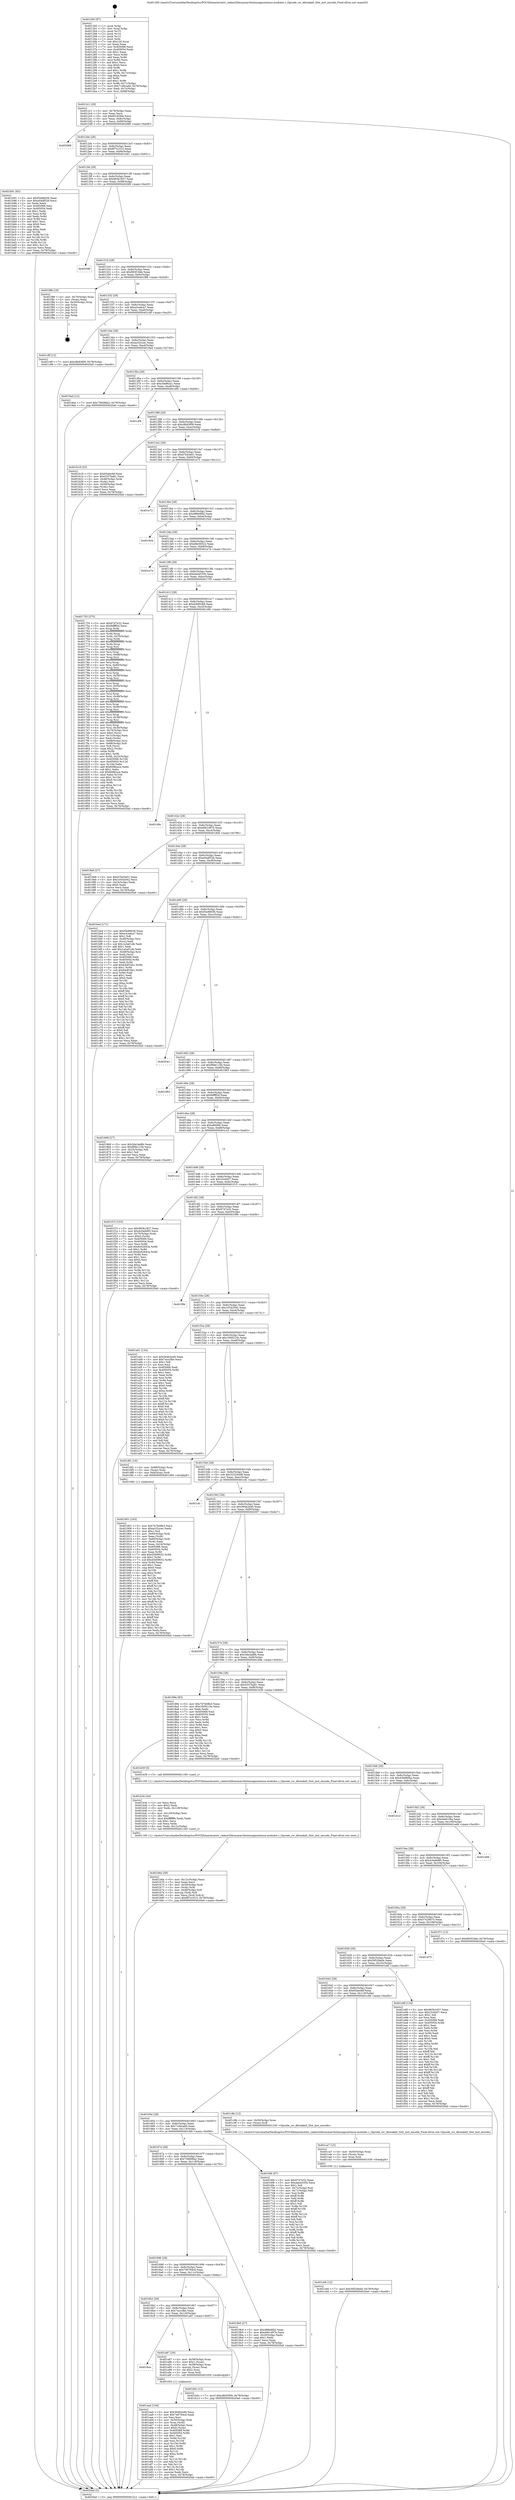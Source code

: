 digraph "0x401260" {
  label = "0x401260 (/mnt/c/Users/mathe/Desktop/tcc/POCII/binaries/extr_radare2librasmarchxtensagnuxtensa-modules.c_Opcode_rsr_dbreaka0_Slot_inst_encode_Final-ollvm.out::main(0))"
  labelloc = "t"
  node[shape=record]

  Entry [label="",width=0.3,height=0.3,shape=circle,fillcolor=black,style=filled]
  "0x4012c1" [label="{
     0x4012c1 [29]\l
     | [instrs]\l
     &nbsp;&nbsp;0x4012c1 \<+3\>: mov -0x78(%rbp),%eax\l
     &nbsp;&nbsp;0x4012c4 \<+2\>: mov %eax,%ecx\l
     &nbsp;&nbsp;0x4012c6 \<+6\>: sub $0x85c92bfe,%ecx\l
     &nbsp;&nbsp;0x4012cc \<+6\>: mov %eax,-0x8c(%rbp)\l
     &nbsp;&nbsp;0x4012d2 \<+6\>: mov %ecx,-0x90(%rbp)\l
     &nbsp;&nbsp;0x4012d8 \<+6\>: je 0000000000402068 \<main+0xe08\>\l
  }"]
  "0x402068" [label="{
     0x402068\l
  }", style=dashed]
  "0x4012de" [label="{
     0x4012de [28]\l
     | [instrs]\l
     &nbsp;&nbsp;0x4012de \<+5\>: jmp 00000000004012e3 \<main+0x83\>\l
     &nbsp;&nbsp;0x4012e3 \<+6\>: mov -0x8c(%rbp),%eax\l
     &nbsp;&nbsp;0x4012e9 \<+5\>: sub $0x8f7e1015,%eax\l
     &nbsp;&nbsp;0x4012ee \<+6\>: mov %eax,-0x94(%rbp)\l
     &nbsp;&nbsp;0x4012f4 \<+6\>: je 0000000000401b91 \<main+0x931\>\l
  }"]
  Exit [label="",width=0.3,height=0.3,shape=circle,fillcolor=black,style=filled,peripheries=2]
  "0x401b91" [label="{
     0x401b91 [83]\l
     | [instrs]\l
     &nbsp;&nbsp;0x401b91 \<+5\>: mov $0xf3e86636,%eax\l
     &nbsp;&nbsp;0x401b96 \<+5\>: mov $0xe04df526,%ecx\l
     &nbsp;&nbsp;0x401b9b \<+2\>: xor %edx,%edx\l
     &nbsp;&nbsp;0x401b9d \<+7\>: mov 0x405068,%esi\l
     &nbsp;&nbsp;0x401ba4 \<+7\>: mov 0x405054,%edi\l
     &nbsp;&nbsp;0x401bab \<+3\>: sub $0x1,%edx\l
     &nbsp;&nbsp;0x401bae \<+3\>: mov %esi,%r8d\l
     &nbsp;&nbsp;0x401bb1 \<+3\>: add %edx,%r8d\l
     &nbsp;&nbsp;0x401bb4 \<+4\>: imul %r8d,%esi\l
     &nbsp;&nbsp;0x401bb8 \<+3\>: and $0x1,%esi\l
     &nbsp;&nbsp;0x401bbb \<+3\>: cmp $0x0,%esi\l
     &nbsp;&nbsp;0x401bbe \<+4\>: sete %r9b\l
     &nbsp;&nbsp;0x401bc2 \<+3\>: cmp $0xa,%edi\l
     &nbsp;&nbsp;0x401bc5 \<+4\>: setl %r10b\l
     &nbsp;&nbsp;0x401bc9 \<+3\>: mov %r9b,%r11b\l
     &nbsp;&nbsp;0x401bcc \<+3\>: and %r10b,%r11b\l
     &nbsp;&nbsp;0x401bcf \<+3\>: xor %r10b,%r9b\l
     &nbsp;&nbsp;0x401bd2 \<+3\>: or %r9b,%r11b\l
     &nbsp;&nbsp;0x401bd5 \<+4\>: test $0x1,%r11b\l
     &nbsp;&nbsp;0x401bd9 \<+3\>: cmovne %ecx,%eax\l
     &nbsp;&nbsp;0x401bdc \<+3\>: mov %eax,-0x78(%rbp)\l
     &nbsp;&nbsp;0x401bdf \<+5\>: jmp 00000000004020a0 \<main+0xe40\>\l
  }"]
  "0x4012fa" [label="{
     0x4012fa [28]\l
     | [instrs]\l
     &nbsp;&nbsp;0x4012fa \<+5\>: jmp 00000000004012ff \<main+0x9f\>\l
     &nbsp;&nbsp;0x4012ff \<+6\>: mov -0x8c(%rbp),%eax\l
     &nbsp;&nbsp;0x401305 \<+5\>: sub $0x983b1837,%eax\l
     &nbsp;&nbsp;0x40130a \<+6\>: mov %eax,-0x98(%rbp)\l
     &nbsp;&nbsp;0x401310 \<+6\>: je 000000000040208f \<main+0xe2f\>\l
  }"]
  "0x401cb6" [label="{
     0x401cb6 [12]\l
     | [instrs]\l
     &nbsp;&nbsp;0x401cb6 \<+7\>: movl $0x59529ed4,-0x78(%rbp)\l
     &nbsp;&nbsp;0x401cbd \<+5\>: jmp 00000000004020a0 \<main+0xe40\>\l
  }"]
  "0x40208f" [label="{
     0x40208f\l
  }", style=dashed]
  "0x401316" [label="{
     0x401316 [28]\l
     | [instrs]\l
     &nbsp;&nbsp;0x401316 \<+5\>: jmp 000000000040131b \<main+0xbb\>\l
     &nbsp;&nbsp;0x40131b \<+6\>: mov -0x8c(%rbp),%eax\l
     &nbsp;&nbsp;0x401321 \<+5\>: sub $0x993f10eb,%eax\l
     &nbsp;&nbsp;0x401326 \<+6\>: mov %eax,-0x9c(%rbp)\l
     &nbsp;&nbsp;0x40132c \<+6\>: je 0000000000401f88 \<main+0xd28\>\l
  }"]
  "0x401ca7" [label="{
     0x401ca7 [15]\l
     | [instrs]\l
     &nbsp;&nbsp;0x401ca7 \<+4\>: mov -0x50(%rbp),%rax\l
     &nbsp;&nbsp;0x401cab \<+3\>: mov (%rax),%rax\l
     &nbsp;&nbsp;0x401cae \<+3\>: mov %rax,%rdi\l
     &nbsp;&nbsp;0x401cb1 \<+5\>: call 0000000000401030 \<free@plt\>\l
     | [calls]\l
     &nbsp;&nbsp;0x401030 \{1\} (unknown)\l
  }"]
  "0x401f88" [label="{
     0x401f88 [19]\l
     | [instrs]\l
     &nbsp;&nbsp;0x401f88 \<+4\>: mov -0x70(%rbp),%rax\l
     &nbsp;&nbsp;0x401f8c \<+2\>: mov (%rax),%eax\l
     &nbsp;&nbsp;0x401f8e \<+4\>: lea -0x20(%rbp),%rsp\l
     &nbsp;&nbsp;0x401f92 \<+1\>: pop %rbx\l
     &nbsp;&nbsp;0x401f93 \<+2\>: pop %r12\l
     &nbsp;&nbsp;0x401f95 \<+2\>: pop %r14\l
     &nbsp;&nbsp;0x401f97 \<+2\>: pop %r15\l
     &nbsp;&nbsp;0x401f99 \<+1\>: pop %rbp\l
     &nbsp;&nbsp;0x401f9a \<+1\>: ret\l
  }"]
  "0x401332" [label="{
     0x401332 [28]\l
     | [instrs]\l
     &nbsp;&nbsp;0x401332 \<+5\>: jmp 0000000000401337 \<main+0xd7\>\l
     &nbsp;&nbsp;0x401337 \<+6\>: mov -0x8c(%rbp),%eax\l
     &nbsp;&nbsp;0x40133d \<+5\>: sub $0xa3cedca7,%eax\l
     &nbsp;&nbsp;0x401342 \<+6\>: mov %eax,-0xa0(%rbp)\l
     &nbsp;&nbsp;0x401348 \<+6\>: je 0000000000401c8f \<main+0xa2f\>\l
  }"]
  "0x401b6a" [label="{
     0x401b6a [39]\l
     | [instrs]\l
     &nbsp;&nbsp;0x401b6a \<+6\>: mov -0x12c(%rbp),%ecx\l
     &nbsp;&nbsp;0x401b70 \<+3\>: imul %eax,%ecx\l
     &nbsp;&nbsp;0x401b73 \<+4\>: mov -0x50(%rbp),%rdi\l
     &nbsp;&nbsp;0x401b77 \<+3\>: mov (%rdi),%rdi\l
     &nbsp;&nbsp;0x401b7a \<+4\>: mov -0x48(%rbp),%r8\l
     &nbsp;&nbsp;0x401b7e \<+3\>: movslq (%r8),%r8\l
     &nbsp;&nbsp;0x401b81 \<+4\>: mov %ecx,(%rdi,%r8,4)\l
     &nbsp;&nbsp;0x401b85 \<+7\>: movl $0x8f7e1015,-0x78(%rbp)\l
     &nbsp;&nbsp;0x401b8c \<+5\>: jmp 00000000004020a0 \<main+0xe40\>\l
  }"]
  "0x401c8f" [label="{
     0x401c8f [12]\l
     | [instrs]\l
     &nbsp;&nbsp;0x401c8f \<+7\>: movl $0xc8b93f09,-0x78(%rbp)\l
     &nbsp;&nbsp;0x401c96 \<+5\>: jmp 00000000004020a0 \<main+0xe40\>\l
  }"]
  "0x40134e" [label="{
     0x40134e [28]\l
     | [instrs]\l
     &nbsp;&nbsp;0x40134e \<+5\>: jmp 0000000000401353 \<main+0xf3\>\l
     &nbsp;&nbsp;0x401353 \<+6\>: mov -0x8c(%rbp),%eax\l
     &nbsp;&nbsp;0x401359 \<+5\>: sub $0xac52ccec,%eax\l
     &nbsp;&nbsp;0x40135e \<+6\>: mov %eax,-0xa4(%rbp)\l
     &nbsp;&nbsp;0x401364 \<+6\>: je 00000000004019a4 \<main+0x744\>\l
  }"]
  "0x401b3e" [label="{
     0x401b3e [44]\l
     | [instrs]\l
     &nbsp;&nbsp;0x401b3e \<+2\>: xor %ecx,%ecx\l
     &nbsp;&nbsp;0x401b40 \<+5\>: mov $0x2,%edx\l
     &nbsp;&nbsp;0x401b45 \<+6\>: mov %edx,-0x128(%rbp)\l
     &nbsp;&nbsp;0x401b4b \<+1\>: cltd\l
     &nbsp;&nbsp;0x401b4c \<+6\>: mov -0x128(%rbp),%esi\l
     &nbsp;&nbsp;0x401b52 \<+2\>: idiv %esi\l
     &nbsp;&nbsp;0x401b54 \<+6\>: imul $0xfffffffe,%edx,%edx\l
     &nbsp;&nbsp;0x401b5a \<+3\>: sub $0x1,%ecx\l
     &nbsp;&nbsp;0x401b5d \<+2\>: sub %ecx,%edx\l
     &nbsp;&nbsp;0x401b5f \<+6\>: mov %edx,-0x12c(%rbp)\l
     &nbsp;&nbsp;0x401b65 \<+5\>: call 0000000000401160 \<next_i\>\l
     | [calls]\l
     &nbsp;&nbsp;0x401160 \{1\} (/mnt/c/Users/mathe/Desktop/tcc/POCII/binaries/extr_radare2librasmarchxtensagnuxtensa-modules.c_Opcode_rsr_dbreaka0_Slot_inst_encode_Final-ollvm.out::next_i)\l
  }"]
  "0x4019a4" [label="{
     0x4019a4 [12]\l
     | [instrs]\l
     &nbsp;&nbsp;0x4019a4 \<+7\>: movl $0x736698a2,-0x78(%rbp)\l
     &nbsp;&nbsp;0x4019ab \<+5\>: jmp 00000000004020a0 \<main+0xe40\>\l
  }"]
  "0x40136a" [label="{
     0x40136a [28]\l
     | [instrs]\l
     &nbsp;&nbsp;0x40136a \<+5\>: jmp 000000000040136f \<main+0x10f\>\l
     &nbsp;&nbsp;0x40136f \<+6\>: mov -0x8c(%rbp),%eax\l
     &nbsp;&nbsp;0x401375 \<+5\>: sub $0xc0a96ca1,%eax\l
     &nbsp;&nbsp;0x40137a \<+6\>: mov %eax,-0xa8(%rbp)\l
     &nbsp;&nbsp;0x401380 \<+6\>: je 0000000000401df4 \<main+0xb94\>\l
  }"]
  "0x401aa4" [label="{
     0x401aa4 [104]\l
     | [instrs]\l
     &nbsp;&nbsp;0x401aa4 \<+5\>: mov $0x364b2ed0,%ecx\l
     &nbsp;&nbsp;0x401aa9 \<+5\>: mov $0x746784cd,%edx\l
     &nbsp;&nbsp;0x401aae \<+2\>: xor %esi,%esi\l
     &nbsp;&nbsp;0x401ab0 \<+4\>: mov -0x50(%rbp),%rdi\l
     &nbsp;&nbsp;0x401ab4 \<+3\>: mov %rax,(%rdi)\l
     &nbsp;&nbsp;0x401ab7 \<+4\>: mov -0x48(%rbp),%rax\l
     &nbsp;&nbsp;0x401abb \<+6\>: movl $0x0,(%rax)\l
     &nbsp;&nbsp;0x401ac1 \<+8\>: mov 0x405068,%r8d\l
     &nbsp;&nbsp;0x401ac9 \<+8\>: mov 0x405054,%r9d\l
     &nbsp;&nbsp;0x401ad1 \<+3\>: sub $0x1,%esi\l
     &nbsp;&nbsp;0x401ad4 \<+3\>: mov %r8d,%r10d\l
     &nbsp;&nbsp;0x401ad7 \<+3\>: add %esi,%r10d\l
     &nbsp;&nbsp;0x401ada \<+4\>: imul %r10d,%r8d\l
     &nbsp;&nbsp;0x401ade \<+4\>: and $0x1,%r8d\l
     &nbsp;&nbsp;0x401ae2 \<+4\>: cmp $0x0,%r8d\l
     &nbsp;&nbsp;0x401ae6 \<+4\>: sete %r11b\l
     &nbsp;&nbsp;0x401aea \<+4\>: cmp $0xa,%r9d\l
     &nbsp;&nbsp;0x401aee \<+3\>: setl %bl\l
     &nbsp;&nbsp;0x401af1 \<+3\>: mov %r11b,%r14b\l
     &nbsp;&nbsp;0x401af4 \<+3\>: and %bl,%r14b\l
     &nbsp;&nbsp;0x401af7 \<+3\>: xor %bl,%r11b\l
     &nbsp;&nbsp;0x401afa \<+3\>: or %r11b,%r14b\l
     &nbsp;&nbsp;0x401afd \<+4\>: test $0x1,%r14b\l
     &nbsp;&nbsp;0x401b01 \<+3\>: cmovne %edx,%ecx\l
     &nbsp;&nbsp;0x401b04 \<+3\>: mov %ecx,-0x78(%rbp)\l
     &nbsp;&nbsp;0x401b07 \<+5\>: jmp 00000000004020a0 \<main+0xe40\>\l
  }"]
  "0x401df4" [label="{
     0x401df4\l
  }", style=dashed]
  "0x401386" [label="{
     0x401386 [28]\l
     | [instrs]\l
     &nbsp;&nbsp;0x401386 \<+5\>: jmp 000000000040138b \<main+0x12b\>\l
     &nbsp;&nbsp;0x40138b \<+6\>: mov -0x8c(%rbp),%eax\l
     &nbsp;&nbsp;0x401391 \<+5\>: sub $0xc8b93f09,%eax\l
     &nbsp;&nbsp;0x401396 \<+6\>: mov %eax,-0xac(%rbp)\l
     &nbsp;&nbsp;0x40139c \<+6\>: je 0000000000401b18 \<main+0x8b8\>\l
  }"]
  "0x4016ce" [label="{
     0x4016ce\l
  }", style=dashed]
  "0x401b18" [label="{
     0x401b18 [33]\l
     | [instrs]\l
     &nbsp;&nbsp;0x401b18 \<+5\>: mov $0x65abcfef,%eax\l
     &nbsp;&nbsp;0x401b1d \<+5\>: mov $0x4337ba81,%ecx\l
     &nbsp;&nbsp;0x401b22 \<+4\>: mov -0x48(%rbp),%rdx\l
     &nbsp;&nbsp;0x401b26 \<+2\>: mov (%rdx),%esi\l
     &nbsp;&nbsp;0x401b28 \<+4\>: mov -0x58(%rbp),%rdx\l
     &nbsp;&nbsp;0x401b2c \<+2\>: cmp (%rdx),%esi\l
     &nbsp;&nbsp;0x401b2e \<+3\>: cmovl %ecx,%eax\l
     &nbsp;&nbsp;0x401b31 \<+3\>: mov %eax,-0x78(%rbp)\l
     &nbsp;&nbsp;0x401b34 \<+5\>: jmp 00000000004020a0 \<main+0xe40\>\l
  }"]
  "0x4013a2" [label="{
     0x4013a2 [28]\l
     | [instrs]\l
     &nbsp;&nbsp;0x4013a2 \<+5\>: jmp 00000000004013a7 \<main+0x147\>\l
     &nbsp;&nbsp;0x4013a7 \<+6\>: mov -0x8c(%rbp),%eax\l
     &nbsp;&nbsp;0x4013ad \<+5\>: sub $0xd7b43e01,%eax\l
     &nbsp;&nbsp;0x4013b2 \<+6\>: mov %eax,-0xb0(%rbp)\l
     &nbsp;&nbsp;0x4013b8 \<+6\>: je 0000000000401e72 \<main+0xc12\>\l
  }"]
  "0x401a87" [label="{
     0x401a87 [29]\l
     | [instrs]\l
     &nbsp;&nbsp;0x401a87 \<+4\>: mov -0x58(%rbp),%rax\l
     &nbsp;&nbsp;0x401a8b \<+6\>: movl $0x1,(%rax)\l
     &nbsp;&nbsp;0x401a91 \<+4\>: mov -0x58(%rbp),%rax\l
     &nbsp;&nbsp;0x401a95 \<+3\>: movslq (%rax),%rax\l
     &nbsp;&nbsp;0x401a98 \<+4\>: shl $0x2,%rax\l
     &nbsp;&nbsp;0x401a9c \<+3\>: mov %rax,%rdi\l
     &nbsp;&nbsp;0x401a9f \<+5\>: call 0000000000401050 \<malloc@plt\>\l
     | [calls]\l
     &nbsp;&nbsp;0x401050 \{1\} (unknown)\l
  }"]
  "0x401e72" [label="{
     0x401e72\l
  }", style=dashed]
  "0x4013be" [label="{
     0x4013be [28]\l
     | [instrs]\l
     &nbsp;&nbsp;0x4013be \<+5\>: jmp 00000000004013c3 \<main+0x163\>\l
     &nbsp;&nbsp;0x4013c3 \<+6\>: mov -0x8c(%rbp),%eax\l
     &nbsp;&nbsp;0x4013c9 \<+5\>: sub $0xd88e9fd2,%eax\l
     &nbsp;&nbsp;0x4013ce \<+6\>: mov %eax,-0xb4(%rbp)\l
     &nbsp;&nbsp;0x4013d4 \<+6\>: je 00000000004019cb \<main+0x76b\>\l
  }"]
  "0x4016b2" [label="{
     0x4016b2 [28]\l
     | [instrs]\l
     &nbsp;&nbsp;0x4016b2 \<+5\>: jmp 00000000004016b7 \<main+0x457\>\l
     &nbsp;&nbsp;0x4016b7 \<+6\>: mov -0x8c(%rbp),%eax\l
     &nbsp;&nbsp;0x4016bd \<+5\>: sub $0x7acccfbe,%eax\l
     &nbsp;&nbsp;0x4016c2 \<+6\>: mov %eax,-0x120(%rbp)\l
     &nbsp;&nbsp;0x4016c8 \<+6\>: je 0000000000401a87 \<main+0x827\>\l
  }"]
  "0x4019cb" [label="{
     0x4019cb\l
  }", style=dashed]
  "0x4013da" [label="{
     0x4013da [28]\l
     | [instrs]\l
     &nbsp;&nbsp;0x4013da \<+5\>: jmp 00000000004013df \<main+0x17f\>\l
     &nbsp;&nbsp;0x4013df \<+6\>: mov -0x8c(%rbp),%eax\l
     &nbsp;&nbsp;0x4013e5 \<+5\>: sub $0xd8e56522,%eax\l
     &nbsp;&nbsp;0x4013ea \<+6\>: mov %eax,-0xb8(%rbp)\l
     &nbsp;&nbsp;0x4013f0 \<+6\>: je 0000000000401e7e \<main+0xc1e\>\l
  }"]
  "0x401b0c" [label="{
     0x401b0c [12]\l
     | [instrs]\l
     &nbsp;&nbsp;0x401b0c \<+7\>: movl $0xc8b93f09,-0x78(%rbp)\l
     &nbsp;&nbsp;0x401b13 \<+5\>: jmp 00000000004020a0 \<main+0xe40\>\l
  }"]
  "0x401e7e" [label="{
     0x401e7e\l
  }", style=dashed]
  "0x4013f6" [label="{
     0x4013f6 [28]\l
     | [instrs]\l
     &nbsp;&nbsp;0x4013f6 \<+5\>: jmp 00000000004013fb \<main+0x19b\>\l
     &nbsp;&nbsp;0x4013fb \<+6\>: mov -0x8c(%rbp),%eax\l
     &nbsp;&nbsp;0x401401 \<+5\>: sub $0xdab45350,%eax\l
     &nbsp;&nbsp;0x401406 \<+6\>: mov %eax,-0xbc(%rbp)\l
     &nbsp;&nbsp;0x40140c \<+6\>: je 0000000000401755 \<main+0x4f5\>\l
  }"]
  "0x401696" [label="{
     0x401696 [28]\l
     | [instrs]\l
     &nbsp;&nbsp;0x401696 \<+5\>: jmp 000000000040169b \<main+0x43b\>\l
     &nbsp;&nbsp;0x40169b \<+6\>: mov -0x8c(%rbp),%eax\l
     &nbsp;&nbsp;0x4016a1 \<+5\>: sub $0x746784cd,%eax\l
     &nbsp;&nbsp;0x4016a6 \<+6\>: mov %eax,-0x11c(%rbp)\l
     &nbsp;&nbsp;0x4016ac \<+6\>: je 0000000000401b0c \<main+0x8ac\>\l
  }"]
  "0x401755" [label="{
     0x401755 [275]\l
     | [instrs]\l
     &nbsp;&nbsp;0x401755 \<+5\>: mov $0x9747e32,%eax\l
     &nbsp;&nbsp;0x40175a \<+5\>: mov $0xfeffff2d,%ecx\l
     &nbsp;&nbsp;0x40175f \<+3\>: mov %rsp,%rdx\l
     &nbsp;&nbsp;0x401762 \<+4\>: add $0xfffffffffffffff0,%rdx\l
     &nbsp;&nbsp;0x401766 \<+3\>: mov %rdx,%rsp\l
     &nbsp;&nbsp;0x401769 \<+4\>: mov %rdx,-0x70(%rbp)\l
     &nbsp;&nbsp;0x40176d \<+3\>: mov %rsp,%rdx\l
     &nbsp;&nbsp;0x401770 \<+4\>: add $0xfffffffffffffff0,%rdx\l
     &nbsp;&nbsp;0x401774 \<+3\>: mov %rdx,%rsp\l
     &nbsp;&nbsp;0x401777 \<+3\>: mov %rsp,%rsi\l
     &nbsp;&nbsp;0x40177a \<+4\>: add $0xfffffffffffffff0,%rsi\l
     &nbsp;&nbsp;0x40177e \<+3\>: mov %rsi,%rsp\l
     &nbsp;&nbsp;0x401781 \<+4\>: mov %rsi,-0x68(%rbp)\l
     &nbsp;&nbsp;0x401785 \<+3\>: mov %rsp,%rsi\l
     &nbsp;&nbsp;0x401788 \<+4\>: add $0xfffffffffffffff0,%rsi\l
     &nbsp;&nbsp;0x40178c \<+3\>: mov %rsi,%rsp\l
     &nbsp;&nbsp;0x40178f \<+4\>: mov %rsi,-0x60(%rbp)\l
     &nbsp;&nbsp;0x401793 \<+3\>: mov %rsp,%rsi\l
     &nbsp;&nbsp;0x401796 \<+4\>: add $0xfffffffffffffff0,%rsi\l
     &nbsp;&nbsp;0x40179a \<+3\>: mov %rsi,%rsp\l
     &nbsp;&nbsp;0x40179d \<+4\>: mov %rsi,-0x58(%rbp)\l
     &nbsp;&nbsp;0x4017a1 \<+3\>: mov %rsp,%rsi\l
     &nbsp;&nbsp;0x4017a4 \<+4\>: add $0xfffffffffffffff0,%rsi\l
     &nbsp;&nbsp;0x4017a8 \<+3\>: mov %rsi,%rsp\l
     &nbsp;&nbsp;0x4017ab \<+4\>: mov %rsi,-0x50(%rbp)\l
     &nbsp;&nbsp;0x4017af \<+3\>: mov %rsp,%rsi\l
     &nbsp;&nbsp;0x4017b2 \<+4\>: add $0xfffffffffffffff0,%rsi\l
     &nbsp;&nbsp;0x4017b6 \<+3\>: mov %rsi,%rsp\l
     &nbsp;&nbsp;0x4017b9 \<+4\>: mov %rsi,-0x48(%rbp)\l
     &nbsp;&nbsp;0x4017bd \<+3\>: mov %rsp,%rsi\l
     &nbsp;&nbsp;0x4017c0 \<+4\>: add $0xfffffffffffffff0,%rsi\l
     &nbsp;&nbsp;0x4017c4 \<+3\>: mov %rsi,%rsp\l
     &nbsp;&nbsp;0x4017c7 \<+4\>: mov %rsi,-0x40(%rbp)\l
     &nbsp;&nbsp;0x4017cb \<+3\>: mov %rsp,%rsi\l
     &nbsp;&nbsp;0x4017ce \<+4\>: add $0xfffffffffffffff0,%rsi\l
     &nbsp;&nbsp;0x4017d2 \<+3\>: mov %rsi,%rsp\l
     &nbsp;&nbsp;0x4017d5 \<+4\>: mov %rsi,-0x38(%rbp)\l
     &nbsp;&nbsp;0x4017d9 \<+3\>: mov %rsp,%rsi\l
     &nbsp;&nbsp;0x4017dc \<+4\>: add $0xfffffffffffffff0,%rsi\l
     &nbsp;&nbsp;0x4017e0 \<+3\>: mov %rsi,%rsp\l
     &nbsp;&nbsp;0x4017e3 \<+4\>: mov %rsi,-0x30(%rbp)\l
     &nbsp;&nbsp;0x4017e7 \<+4\>: mov -0x70(%rbp),%rsi\l
     &nbsp;&nbsp;0x4017eb \<+6\>: movl $0x0,(%rsi)\l
     &nbsp;&nbsp;0x4017f1 \<+3\>: mov -0x7c(%rbp),%edi\l
     &nbsp;&nbsp;0x4017f4 \<+2\>: mov %edi,(%rdx)\l
     &nbsp;&nbsp;0x4017f6 \<+4\>: mov -0x68(%rbp),%rsi\l
     &nbsp;&nbsp;0x4017fa \<+7\>: mov -0x88(%rbp),%r8\l
     &nbsp;&nbsp;0x401801 \<+3\>: mov %r8,(%rsi)\l
     &nbsp;&nbsp;0x401804 \<+3\>: cmpl $0x2,(%rdx)\l
     &nbsp;&nbsp;0x401807 \<+4\>: setne %r9b\l
     &nbsp;&nbsp;0x40180b \<+4\>: and $0x1,%r9b\l
     &nbsp;&nbsp;0x40180f \<+4\>: mov %r9b,-0x25(%rbp)\l
     &nbsp;&nbsp;0x401813 \<+8\>: mov 0x405068,%r10d\l
     &nbsp;&nbsp;0x40181b \<+8\>: mov 0x405054,%r11d\l
     &nbsp;&nbsp;0x401823 \<+3\>: mov %r10d,%ebx\l
     &nbsp;&nbsp;0x401826 \<+6\>: add $0x608fcace,%ebx\l
     &nbsp;&nbsp;0x40182c \<+3\>: sub $0x1,%ebx\l
     &nbsp;&nbsp;0x40182f \<+6\>: sub $0x608fcace,%ebx\l
     &nbsp;&nbsp;0x401835 \<+4\>: imul %ebx,%r10d\l
     &nbsp;&nbsp;0x401839 \<+4\>: and $0x1,%r10d\l
     &nbsp;&nbsp;0x40183d \<+4\>: cmp $0x0,%r10d\l
     &nbsp;&nbsp;0x401841 \<+4\>: sete %r9b\l
     &nbsp;&nbsp;0x401845 \<+4\>: cmp $0xa,%r11d\l
     &nbsp;&nbsp;0x401849 \<+4\>: setl %r14b\l
     &nbsp;&nbsp;0x40184d \<+3\>: mov %r9b,%r15b\l
     &nbsp;&nbsp;0x401850 \<+3\>: and %r14b,%r15b\l
     &nbsp;&nbsp;0x401853 \<+3\>: xor %r14b,%r9b\l
     &nbsp;&nbsp;0x401856 \<+3\>: or %r9b,%r15b\l
     &nbsp;&nbsp;0x401859 \<+4\>: test $0x1,%r15b\l
     &nbsp;&nbsp;0x40185d \<+3\>: cmovne %ecx,%eax\l
     &nbsp;&nbsp;0x401860 \<+3\>: mov %eax,-0x78(%rbp)\l
     &nbsp;&nbsp;0x401863 \<+5\>: jmp 00000000004020a0 \<main+0xe40\>\l
  }"]
  "0x401412" [label="{
     0x401412 [28]\l
     | [instrs]\l
     &nbsp;&nbsp;0x401412 \<+5\>: jmp 0000000000401417 \<main+0x1b7\>\l
     &nbsp;&nbsp;0x401417 \<+6\>: mov -0x8c(%rbp),%eax\l
     &nbsp;&nbsp;0x40141d \<+5\>: sub $0xdc890c68,%eax\l
     &nbsp;&nbsp;0x401422 \<+6\>: mov %eax,-0xc0(%rbp)\l
     &nbsp;&nbsp;0x401428 \<+6\>: je 0000000000401d9c \<main+0xb3c\>\l
  }"]
  "0x4019b0" [label="{
     0x4019b0 [27]\l
     | [instrs]\l
     &nbsp;&nbsp;0x4019b0 \<+5\>: mov $0xd88e9fd2,%eax\l
     &nbsp;&nbsp;0x4019b5 \<+5\>: mov $0xdd61d97b,%ecx\l
     &nbsp;&nbsp;0x4019ba \<+3\>: mov -0x24(%rbp),%edx\l
     &nbsp;&nbsp;0x4019bd \<+3\>: cmp $0x1,%edx\l
     &nbsp;&nbsp;0x4019c0 \<+3\>: cmovl %ecx,%eax\l
     &nbsp;&nbsp;0x4019c3 \<+3\>: mov %eax,-0x78(%rbp)\l
     &nbsp;&nbsp;0x4019c6 \<+5\>: jmp 00000000004020a0 \<main+0xe40\>\l
  }"]
  "0x401d9c" [label="{
     0x401d9c\l
  }", style=dashed]
  "0x40142e" [label="{
     0x40142e [28]\l
     | [instrs]\l
     &nbsp;&nbsp;0x40142e \<+5\>: jmp 0000000000401433 \<main+0x1d3\>\l
     &nbsp;&nbsp;0x401433 \<+6\>: mov -0x8c(%rbp),%eax\l
     &nbsp;&nbsp;0x401439 \<+5\>: sub $0xdd61d97b,%eax\l
     &nbsp;&nbsp;0x40143e \<+6\>: mov %eax,-0xc4(%rbp)\l
     &nbsp;&nbsp;0x401444 \<+6\>: je 00000000004019e6 \<main+0x786\>\l
  }"]
  "0x401901" [label="{
     0x401901 [163]\l
     | [instrs]\l
     &nbsp;&nbsp;0x401901 \<+5\>: mov $0x7b7b08b3,%ecx\l
     &nbsp;&nbsp;0x401906 \<+5\>: mov $0xac52ccec,%edx\l
     &nbsp;&nbsp;0x40190b \<+3\>: mov $0x1,%sil\l
     &nbsp;&nbsp;0x40190e \<+4\>: mov -0x60(%rbp),%rdi\l
     &nbsp;&nbsp;0x401912 \<+2\>: mov %eax,(%rdi)\l
     &nbsp;&nbsp;0x401914 \<+4\>: mov -0x60(%rbp),%rdi\l
     &nbsp;&nbsp;0x401918 \<+2\>: mov (%rdi),%eax\l
     &nbsp;&nbsp;0x40191a \<+3\>: mov %eax,-0x24(%rbp)\l
     &nbsp;&nbsp;0x40191d \<+7\>: mov 0x405068,%eax\l
     &nbsp;&nbsp;0x401924 \<+8\>: mov 0x405054,%r8d\l
     &nbsp;&nbsp;0x40192c \<+3\>: mov %eax,%r9d\l
     &nbsp;&nbsp;0x40192f \<+7\>: add $0xd3d09032,%r9d\l
     &nbsp;&nbsp;0x401936 \<+4\>: sub $0x1,%r9d\l
     &nbsp;&nbsp;0x40193a \<+7\>: sub $0xd3d09032,%r9d\l
     &nbsp;&nbsp;0x401941 \<+4\>: imul %r9d,%eax\l
     &nbsp;&nbsp;0x401945 \<+3\>: and $0x1,%eax\l
     &nbsp;&nbsp;0x401948 \<+3\>: cmp $0x0,%eax\l
     &nbsp;&nbsp;0x40194b \<+4\>: sete %r10b\l
     &nbsp;&nbsp;0x40194f \<+4\>: cmp $0xa,%r8d\l
     &nbsp;&nbsp;0x401953 \<+4\>: setl %r11b\l
     &nbsp;&nbsp;0x401957 \<+3\>: mov %r10b,%bl\l
     &nbsp;&nbsp;0x40195a \<+3\>: xor $0xff,%bl\l
     &nbsp;&nbsp;0x40195d \<+3\>: mov %r11b,%r14b\l
     &nbsp;&nbsp;0x401960 \<+4\>: xor $0xff,%r14b\l
     &nbsp;&nbsp;0x401964 \<+4\>: xor $0x1,%sil\l
     &nbsp;&nbsp;0x401968 \<+3\>: mov %bl,%r15b\l
     &nbsp;&nbsp;0x40196b \<+4\>: and $0xff,%r15b\l
     &nbsp;&nbsp;0x40196f \<+3\>: and %sil,%r10b\l
     &nbsp;&nbsp;0x401972 \<+3\>: mov %r14b,%r12b\l
     &nbsp;&nbsp;0x401975 \<+4\>: and $0xff,%r12b\l
     &nbsp;&nbsp;0x401979 \<+3\>: and %sil,%r11b\l
     &nbsp;&nbsp;0x40197c \<+3\>: or %r10b,%r15b\l
     &nbsp;&nbsp;0x40197f \<+3\>: or %r11b,%r12b\l
     &nbsp;&nbsp;0x401982 \<+3\>: xor %r12b,%r15b\l
     &nbsp;&nbsp;0x401985 \<+3\>: or %r14b,%bl\l
     &nbsp;&nbsp;0x401988 \<+3\>: xor $0xff,%bl\l
     &nbsp;&nbsp;0x40198b \<+4\>: or $0x1,%sil\l
     &nbsp;&nbsp;0x40198f \<+3\>: and %sil,%bl\l
     &nbsp;&nbsp;0x401992 \<+3\>: or %bl,%r15b\l
     &nbsp;&nbsp;0x401995 \<+4\>: test $0x1,%r15b\l
     &nbsp;&nbsp;0x401999 \<+3\>: cmovne %edx,%ecx\l
     &nbsp;&nbsp;0x40199c \<+3\>: mov %ecx,-0x78(%rbp)\l
     &nbsp;&nbsp;0x40199f \<+5\>: jmp 00000000004020a0 \<main+0xe40\>\l
  }"]
  "0x4019e6" [label="{
     0x4019e6 [27]\l
     | [instrs]\l
     &nbsp;&nbsp;0x4019e6 \<+5\>: mov $0xd7b43e01,%eax\l
     &nbsp;&nbsp;0x4019eb \<+5\>: mov $0x10542042,%ecx\l
     &nbsp;&nbsp;0x4019f0 \<+3\>: mov -0x24(%rbp),%edx\l
     &nbsp;&nbsp;0x4019f3 \<+3\>: cmp $0x0,%edx\l
     &nbsp;&nbsp;0x4019f6 \<+3\>: cmove %ecx,%eax\l
     &nbsp;&nbsp;0x4019f9 \<+3\>: mov %eax,-0x78(%rbp)\l
     &nbsp;&nbsp;0x4019fc \<+5\>: jmp 00000000004020a0 \<main+0xe40\>\l
  }"]
  "0x40144a" [label="{
     0x40144a [28]\l
     | [instrs]\l
     &nbsp;&nbsp;0x40144a \<+5\>: jmp 000000000040144f \<main+0x1ef\>\l
     &nbsp;&nbsp;0x40144f \<+6\>: mov -0x8c(%rbp),%eax\l
     &nbsp;&nbsp;0x401455 \<+5\>: sub $0xe04df526,%eax\l
     &nbsp;&nbsp;0x40145a \<+6\>: mov %eax,-0xc8(%rbp)\l
     &nbsp;&nbsp;0x401460 \<+6\>: je 0000000000401be4 \<main+0x984\>\l
  }"]
  "0x401260" [label="{
     0x401260 [97]\l
     | [instrs]\l
     &nbsp;&nbsp;0x401260 \<+1\>: push %rbp\l
     &nbsp;&nbsp;0x401261 \<+3\>: mov %rsp,%rbp\l
     &nbsp;&nbsp;0x401264 \<+2\>: push %r15\l
     &nbsp;&nbsp;0x401266 \<+2\>: push %r14\l
     &nbsp;&nbsp;0x401268 \<+2\>: push %r12\l
     &nbsp;&nbsp;0x40126a \<+1\>: push %rbx\l
     &nbsp;&nbsp;0x40126b \<+7\>: sub $0x120,%rsp\l
     &nbsp;&nbsp;0x401272 \<+2\>: xor %eax,%eax\l
     &nbsp;&nbsp;0x401274 \<+7\>: mov 0x405068,%ecx\l
     &nbsp;&nbsp;0x40127b \<+7\>: mov 0x405054,%edx\l
     &nbsp;&nbsp;0x401282 \<+3\>: sub $0x1,%eax\l
     &nbsp;&nbsp;0x401285 \<+3\>: mov %ecx,%r8d\l
     &nbsp;&nbsp;0x401288 \<+3\>: add %eax,%r8d\l
     &nbsp;&nbsp;0x40128b \<+4\>: imul %r8d,%ecx\l
     &nbsp;&nbsp;0x40128f \<+3\>: and $0x1,%ecx\l
     &nbsp;&nbsp;0x401292 \<+3\>: cmp $0x0,%ecx\l
     &nbsp;&nbsp;0x401295 \<+4\>: sete %r9b\l
     &nbsp;&nbsp;0x401299 \<+4\>: and $0x1,%r9b\l
     &nbsp;&nbsp;0x40129d \<+4\>: mov %r9b,-0x72(%rbp)\l
     &nbsp;&nbsp;0x4012a1 \<+3\>: cmp $0xa,%edx\l
     &nbsp;&nbsp;0x4012a4 \<+4\>: setl %r9b\l
     &nbsp;&nbsp;0x4012a8 \<+4\>: and $0x1,%r9b\l
     &nbsp;&nbsp;0x4012ac \<+4\>: mov %r9b,-0x71(%rbp)\l
     &nbsp;&nbsp;0x4012b0 \<+7\>: movl $0x71d0cad0,-0x78(%rbp)\l
     &nbsp;&nbsp;0x4012b7 \<+3\>: mov %edi,-0x7c(%rbp)\l
     &nbsp;&nbsp;0x4012ba \<+7\>: mov %rsi,-0x88(%rbp)\l
  }"]
  "0x401be4" [label="{
     0x401be4 [171]\l
     | [instrs]\l
     &nbsp;&nbsp;0x401be4 \<+5\>: mov $0xf3e86636,%eax\l
     &nbsp;&nbsp;0x401be9 \<+5\>: mov $0xa3cedca7,%ecx\l
     &nbsp;&nbsp;0x401bee \<+2\>: mov $0x1,%dl\l
     &nbsp;&nbsp;0x401bf0 \<+4\>: mov -0x48(%rbp),%rsi\l
     &nbsp;&nbsp;0x401bf4 \<+2\>: mov (%rsi),%edi\l
     &nbsp;&nbsp;0x401bf6 \<+6\>: sub $0x1a3a01db,%edi\l
     &nbsp;&nbsp;0x401bfc \<+3\>: add $0x1,%edi\l
     &nbsp;&nbsp;0x401bff \<+6\>: add $0x1a3a01db,%edi\l
     &nbsp;&nbsp;0x401c05 \<+4\>: mov -0x48(%rbp),%rsi\l
     &nbsp;&nbsp;0x401c09 \<+2\>: mov %edi,(%rsi)\l
     &nbsp;&nbsp;0x401c0b \<+7\>: mov 0x405068,%edi\l
     &nbsp;&nbsp;0x401c12 \<+8\>: mov 0x405054,%r8d\l
     &nbsp;&nbsp;0x401c1a \<+3\>: mov %edi,%r9d\l
     &nbsp;&nbsp;0x401c1d \<+7\>: add $0xb4df1bb1,%r9d\l
     &nbsp;&nbsp;0x401c24 \<+4\>: sub $0x1,%r9d\l
     &nbsp;&nbsp;0x401c28 \<+7\>: sub $0xb4df1bb1,%r9d\l
     &nbsp;&nbsp;0x401c2f \<+4\>: imul %r9d,%edi\l
     &nbsp;&nbsp;0x401c33 \<+3\>: and $0x1,%edi\l
     &nbsp;&nbsp;0x401c36 \<+3\>: cmp $0x0,%edi\l
     &nbsp;&nbsp;0x401c39 \<+4\>: sete %r10b\l
     &nbsp;&nbsp;0x401c3d \<+4\>: cmp $0xa,%r8d\l
     &nbsp;&nbsp;0x401c41 \<+4\>: setl %r11b\l
     &nbsp;&nbsp;0x401c45 \<+3\>: mov %r10b,%bl\l
     &nbsp;&nbsp;0x401c48 \<+3\>: xor $0xff,%bl\l
     &nbsp;&nbsp;0x401c4b \<+3\>: mov %r11b,%r14b\l
     &nbsp;&nbsp;0x401c4e \<+4\>: xor $0xff,%r14b\l
     &nbsp;&nbsp;0x401c52 \<+3\>: xor $0x0,%dl\l
     &nbsp;&nbsp;0x401c55 \<+3\>: mov %bl,%r15b\l
     &nbsp;&nbsp;0x401c58 \<+4\>: and $0x0,%r15b\l
     &nbsp;&nbsp;0x401c5c \<+3\>: and %dl,%r10b\l
     &nbsp;&nbsp;0x401c5f \<+3\>: mov %r14b,%r12b\l
     &nbsp;&nbsp;0x401c62 \<+4\>: and $0x0,%r12b\l
     &nbsp;&nbsp;0x401c66 \<+3\>: and %dl,%r11b\l
     &nbsp;&nbsp;0x401c69 \<+3\>: or %r10b,%r15b\l
     &nbsp;&nbsp;0x401c6c \<+3\>: or %r11b,%r12b\l
     &nbsp;&nbsp;0x401c6f \<+3\>: xor %r12b,%r15b\l
     &nbsp;&nbsp;0x401c72 \<+3\>: or %r14b,%bl\l
     &nbsp;&nbsp;0x401c75 \<+3\>: xor $0xff,%bl\l
     &nbsp;&nbsp;0x401c78 \<+3\>: or $0x0,%dl\l
     &nbsp;&nbsp;0x401c7b \<+2\>: and %dl,%bl\l
     &nbsp;&nbsp;0x401c7d \<+3\>: or %bl,%r15b\l
     &nbsp;&nbsp;0x401c80 \<+4\>: test $0x1,%r15b\l
     &nbsp;&nbsp;0x401c84 \<+3\>: cmovne %ecx,%eax\l
     &nbsp;&nbsp;0x401c87 \<+3\>: mov %eax,-0x78(%rbp)\l
     &nbsp;&nbsp;0x401c8a \<+5\>: jmp 00000000004020a0 \<main+0xe40\>\l
  }"]
  "0x401466" [label="{
     0x401466 [28]\l
     | [instrs]\l
     &nbsp;&nbsp;0x401466 \<+5\>: jmp 000000000040146b \<main+0x20b\>\l
     &nbsp;&nbsp;0x40146b \<+6\>: mov -0x8c(%rbp),%eax\l
     &nbsp;&nbsp;0x401471 \<+5\>: sub $0xf3e86636,%eax\l
     &nbsp;&nbsp;0x401476 \<+6\>: mov %eax,-0xcc(%rbp)\l
     &nbsp;&nbsp;0x40147c \<+6\>: je 0000000000402041 \<main+0xde1\>\l
  }"]
  "0x4020a0" [label="{
     0x4020a0 [5]\l
     | [instrs]\l
     &nbsp;&nbsp;0x4020a0 \<+5\>: jmp 00000000004012c1 \<main+0x61\>\l
  }"]
  "0x402041" [label="{
     0x402041\l
  }", style=dashed]
  "0x401482" [label="{
     0x401482 [28]\l
     | [instrs]\l
     &nbsp;&nbsp;0x401482 \<+5\>: jmp 0000000000401487 \<main+0x227\>\l
     &nbsp;&nbsp;0x401487 \<+6\>: mov -0x8c(%rbp),%eax\l
     &nbsp;&nbsp;0x40148d \<+5\>: sub $0xf99e110b,%eax\l
     &nbsp;&nbsp;0x401492 \<+6\>: mov %eax,-0xd0(%rbp)\l
     &nbsp;&nbsp;0x401498 \<+6\>: je 0000000000401883 \<main+0x623\>\l
  }"]
  "0x40167a" [label="{
     0x40167a [28]\l
     | [instrs]\l
     &nbsp;&nbsp;0x40167a \<+5\>: jmp 000000000040167f \<main+0x41f\>\l
     &nbsp;&nbsp;0x40167f \<+6\>: mov -0x8c(%rbp),%eax\l
     &nbsp;&nbsp;0x401685 \<+5\>: sub $0x736698a2,%eax\l
     &nbsp;&nbsp;0x40168a \<+6\>: mov %eax,-0x118(%rbp)\l
     &nbsp;&nbsp;0x401690 \<+6\>: je 00000000004019b0 \<main+0x750\>\l
  }"]
  "0x401883" [label="{
     0x401883\l
  }", style=dashed]
  "0x40149e" [label="{
     0x40149e [28]\l
     | [instrs]\l
     &nbsp;&nbsp;0x40149e \<+5\>: jmp 00000000004014a3 \<main+0x243\>\l
     &nbsp;&nbsp;0x4014a3 \<+6\>: mov -0x8c(%rbp),%eax\l
     &nbsp;&nbsp;0x4014a9 \<+5\>: sub $0xfeffff2d,%eax\l
     &nbsp;&nbsp;0x4014ae \<+6\>: mov %eax,-0xd4(%rbp)\l
     &nbsp;&nbsp;0x4014b4 \<+6\>: je 0000000000401868 \<main+0x608\>\l
  }"]
  "0x4016f4" [label="{
     0x4016f4 [97]\l
     | [instrs]\l
     &nbsp;&nbsp;0x4016f4 \<+5\>: mov $0x9747e32,%eax\l
     &nbsp;&nbsp;0x4016f9 \<+5\>: mov $0xdab45350,%ecx\l
     &nbsp;&nbsp;0x4016fe \<+2\>: mov $0x1,%dl\l
     &nbsp;&nbsp;0x401700 \<+4\>: mov -0x72(%rbp),%sil\l
     &nbsp;&nbsp;0x401704 \<+4\>: mov -0x71(%rbp),%dil\l
     &nbsp;&nbsp;0x401708 \<+3\>: mov %sil,%r8b\l
     &nbsp;&nbsp;0x40170b \<+4\>: xor $0xff,%r8b\l
     &nbsp;&nbsp;0x40170f \<+3\>: mov %dil,%r9b\l
     &nbsp;&nbsp;0x401712 \<+4\>: xor $0xff,%r9b\l
     &nbsp;&nbsp;0x401716 \<+3\>: xor $0x1,%dl\l
     &nbsp;&nbsp;0x401719 \<+3\>: mov %r8b,%r10b\l
     &nbsp;&nbsp;0x40171c \<+4\>: and $0xff,%r10b\l
     &nbsp;&nbsp;0x401720 \<+3\>: and %dl,%sil\l
     &nbsp;&nbsp;0x401723 \<+3\>: mov %r9b,%r11b\l
     &nbsp;&nbsp;0x401726 \<+4\>: and $0xff,%r11b\l
     &nbsp;&nbsp;0x40172a \<+3\>: and %dl,%dil\l
     &nbsp;&nbsp;0x40172d \<+3\>: or %sil,%r10b\l
     &nbsp;&nbsp;0x401730 \<+3\>: or %dil,%r11b\l
     &nbsp;&nbsp;0x401733 \<+3\>: xor %r11b,%r10b\l
     &nbsp;&nbsp;0x401736 \<+3\>: or %r9b,%r8b\l
     &nbsp;&nbsp;0x401739 \<+4\>: xor $0xff,%r8b\l
     &nbsp;&nbsp;0x40173d \<+3\>: or $0x1,%dl\l
     &nbsp;&nbsp;0x401740 \<+3\>: and %dl,%r8b\l
     &nbsp;&nbsp;0x401743 \<+3\>: or %r8b,%r10b\l
     &nbsp;&nbsp;0x401746 \<+4\>: test $0x1,%r10b\l
     &nbsp;&nbsp;0x40174a \<+3\>: cmovne %ecx,%eax\l
     &nbsp;&nbsp;0x40174d \<+3\>: mov %eax,-0x78(%rbp)\l
     &nbsp;&nbsp;0x401750 \<+5\>: jmp 00000000004020a0 \<main+0xe40\>\l
  }"]
  "0x401868" [label="{
     0x401868 [27]\l
     | [instrs]\l
     &nbsp;&nbsp;0x401868 \<+5\>: mov $0x3da3ad8b,%eax\l
     &nbsp;&nbsp;0x40186d \<+5\>: mov $0xf99e110b,%ecx\l
     &nbsp;&nbsp;0x401872 \<+3\>: mov -0x25(%rbp),%dl\l
     &nbsp;&nbsp;0x401875 \<+3\>: test $0x1,%dl\l
     &nbsp;&nbsp;0x401878 \<+3\>: cmovne %ecx,%eax\l
     &nbsp;&nbsp;0x40187b \<+3\>: mov %eax,-0x78(%rbp)\l
     &nbsp;&nbsp;0x40187e \<+5\>: jmp 00000000004020a0 \<main+0xe40\>\l
  }"]
  "0x4014ba" [label="{
     0x4014ba [28]\l
     | [instrs]\l
     &nbsp;&nbsp;0x4014ba \<+5\>: jmp 00000000004014bf \<main+0x25f\>\l
     &nbsp;&nbsp;0x4014bf \<+6\>: mov -0x8c(%rbp),%eax\l
     &nbsp;&nbsp;0x4014c5 \<+5\>: sub $0xa90090,%eax\l
     &nbsp;&nbsp;0x4014ca \<+6\>: mov %eax,-0xd8(%rbp)\l
     &nbsp;&nbsp;0x4014d0 \<+6\>: je 0000000000401cc2 \<main+0xa62\>\l
  }"]
  "0x40165e" [label="{
     0x40165e [28]\l
     | [instrs]\l
     &nbsp;&nbsp;0x40165e \<+5\>: jmp 0000000000401663 \<main+0x403\>\l
     &nbsp;&nbsp;0x401663 \<+6\>: mov -0x8c(%rbp),%eax\l
     &nbsp;&nbsp;0x401669 \<+5\>: sub $0x71d0cad0,%eax\l
     &nbsp;&nbsp;0x40166e \<+6\>: mov %eax,-0x114(%rbp)\l
     &nbsp;&nbsp;0x401674 \<+6\>: je 00000000004016f4 \<main+0x494\>\l
  }"]
  "0x401cc2" [label="{
     0x401cc2\l
  }", style=dashed]
  "0x4014d6" [label="{
     0x4014d6 [28]\l
     | [instrs]\l
     &nbsp;&nbsp;0x4014d6 \<+5\>: jmp 00000000004014db \<main+0x27b\>\l
     &nbsp;&nbsp;0x4014db \<+6\>: mov -0x8c(%rbp),%eax\l
     &nbsp;&nbsp;0x4014e1 \<+5\>: sub $0x23c6457,%eax\l
     &nbsp;&nbsp;0x4014e6 \<+6\>: mov %eax,-0xdc(%rbp)\l
     &nbsp;&nbsp;0x4014ec \<+6\>: je 0000000000401f15 \<main+0xcb5\>\l
  }"]
  "0x401c9b" [label="{
     0x401c9b [12]\l
     | [instrs]\l
     &nbsp;&nbsp;0x401c9b \<+4\>: mov -0x50(%rbp),%rax\l
     &nbsp;&nbsp;0x401c9f \<+3\>: mov (%rax),%rdi\l
     &nbsp;&nbsp;0x401ca2 \<+5\>: call 0000000000401240 \<Opcode_rsr_dbreaka0_Slot_inst_encode\>\l
     | [calls]\l
     &nbsp;&nbsp;0x401240 \{1\} (/mnt/c/Users/mathe/Desktop/tcc/POCII/binaries/extr_radare2librasmarchxtensagnuxtensa-modules.c_Opcode_rsr_dbreaka0_Slot_inst_encode_Final-ollvm.out::Opcode_rsr_dbreaka0_Slot_inst_encode)\l
  }"]
  "0x401f15" [label="{
     0x401f15 [103]\l
     | [instrs]\l
     &nbsp;&nbsp;0x401f15 \<+5\>: mov $0x983b1837,%eax\l
     &nbsp;&nbsp;0x401f1a \<+5\>: mov $0x4c0a9d85,%ecx\l
     &nbsp;&nbsp;0x401f1f \<+4\>: mov -0x70(%rbp),%rdx\l
     &nbsp;&nbsp;0x401f23 \<+6\>: movl $0x0,(%rdx)\l
     &nbsp;&nbsp;0x401f29 \<+7\>: mov 0x405068,%esi\l
     &nbsp;&nbsp;0x401f30 \<+7\>: mov 0x405054,%edi\l
     &nbsp;&nbsp;0x401f37 \<+3\>: mov %esi,%r8d\l
     &nbsp;&nbsp;0x401f3a \<+7\>: add $0x8c62643a,%r8d\l
     &nbsp;&nbsp;0x401f41 \<+4\>: sub $0x1,%r8d\l
     &nbsp;&nbsp;0x401f45 \<+7\>: sub $0x8c62643a,%r8d\l
     &nbsp;&nbsp;0x401f4c \<+4\>: imul %r8d,%esi\l
     &nbsp;&nbsp;0x401f50 \<+3\>: and $0x1,%esi\l
     &nbsp;&nbsp;0x401f53 \<+3\>: cmp $0x0,%esi\l
     &nbsp;&nbsp;0x401f56 \<+4\>: sete %r9b\l
     &nbsp;&nbsp;0x401f5a \<+3\>: cmp $0xa,%edi\l
     &nbsp;&nbsp;0x401f5d \<+4\>: setl %r10b\l
     &nbsp;&nbsp;0x401f61 \<+3\>: mov %r9b,%r11b\l
     &nbsp;&nbsp;0x401f64 \<+3\>: and %r10b,%r11b\l
     &nbsp;&nbsp;0x401f67 \<+3\>: xor %r10b,%r9b\l
     &nbsp;&nbsp;0x401f6a \<+3\>: or %r9b,%r11b\l
     &nbsp;&nbsp;0x401f6d \<+4\>: test $0x1,%r11b\l
     &nbsp;&nbsp;0x401f71 \<+3\>: cmovne %ecx,%eax\l
     &nbsp;&nbsp;0x401f74 \<+3\>: mov %eax,-0x78(%rbp)\l
     &nbsp;&nbsp;0x401f77 \<+5\>: jmp 00000000004020a0 \<main+0xe40\>\l
  }"]
  "0x4014f2" [label="{
     0x4014f2 [28]\l
     | [instrs]\l
     &nbsp;&nbsp;0x4014f2 \<+5\>: jmp 00000000004014f7 \<main+0x297\>\l
     &nbsp;&nbsp;0x4014f7 \<+6\>: mov -0x8c(%rbp),%eax\l
     &nbsp;&nbsp;0x4014fd \<+5\>: sub $0x9747e32,%eax\l
     &nbsp;&nbsp;0x401502 \<+6\>: mov %eax,-0xe0(%rbp)\l
     &nbsp;&nbsp;0x401508 \<+6\>: je 0000000000401f9b \<main+0xd3b\>\l
  }"]
  "0x401642" [label="{
     0x401642 [28]\l
     | [instrs]\l
     &nbsp;&nbsp;0x401642 \<+5\>: jmp 0000000000401647 \<main+0x3e7\>\l
     &nbsp;&nbsp;0x401647 \<+6\>: mov -0x8c(%rbp),%eax\l
     &nbsp;&nbsp;0x40164d \<+5\>: sub $0x65abcfef,%eax\l
     &nbsp;&nbsp;0x401652 \<+6\>: mov %eax,-0x110(%rbp)\l
     &nbsp;&nbsp;0x401658 \<+6\>: je 0000000000401c9b \<main+0xa3b\>\l
  }"]
  "0x401f9b" [label="{
     0x401f9b\l
  }", style=dashed]
  "0x40150e" [label="{
     0x40150e [28]\l
     | [instrs]\l
     &nbsp;&nbsp;0x40150e \<+5\>: jmp 0000000000401513 \<main+0x2b3\>\l
     &nbsp;&nbsp;0x401513 \<+6\>: mov -0x8c(%rbp),%eax\l
     &nbsp;&nbsp;0x401519 \<+5\>: sub $0x10542042,%eax\l
     &nbsp;&nbsp;0x40151e \<+6\>: mov %eax,-0xe4(%rbp)\l
     &nbsp;&nbsp;0x401524 \<+6\>: je 0000000000401a01 \<main+0x7a1\>\l
  }"]
  "0x401e8f" [label="{
     0x401e8f [134]\l
     | [instrs]\l
     &nbsp;&nbsp;0x401e8f \<+5\>: mov $0x983b1837,%eax\l
     &nbsp;&nbsp;0x401e94 \<+5\>: mov $0x23c6457,%ecx\l
     &nbsp;&nbsp;0x401e99 \<+2\>: mov $0x1,%dl\l
     &nbsp;&nbsp;0x401e9b \<+2\>: xor %esi,%esi\l
     &nbsp;&nbsp;0x401e9d \<+7\>: mov 0x405068,%edi\l
     &nbsp;&nbsp;0x401ea4 \<+8\>: mov 0x405054,%r8d\l
     &nbsp;&nbsp;0x401eac \<+3\>: sub $0x1,%esi\l
     &nbsp;&nbsp;0x401eaf \<+3\>: mov %edi,%r9d\l
     &nbsp;&nbsp;0x401eb2 \<+3\>: add %esi,%r9d\l
     &nbsp;&nbsp;0x401eb5 \<+4\>: imul %r9d,%edi\l
     &nbsp;&nbsp;0x401eb9 \<+3\>: and $0x1,%edi\l
     &nbsp;&nbsp;0x401ebc \<+3\>: cmp $0x0,%edi\l
     &nbsp;&nbsp;0x401ebf \<+4\>: sete %r10b\l
     &nbsp;&nbsp;0x401ec3 \<+4\>: cmp $0xa,%r8d\l
     &nbsp;&nbsp;0x401ec7 \<+4\>: setl %r11b\l
     &nbsp;&nbsp;0x401ecb \<+3\>: mov %r10b,%bl\l
     &nbsp;&nbsp;0x401ece \<+3\>: xor $0xff,%bl\l
     &nbsp;&nbsp;0x401ed1 \<+3\>: mov %r11b,%r14b\l
     &nbsp;&nbsp;0x401ed4 \<+4\>: xor $0xff,%r14b\l
     &nbsp;&nbsp;0x401ed8 \<+3\>: xor $0x1,%dl\l
     &nbsp;&nbsp;0x401edb \<+3\>: mov %bl,%r15b\l
     &nbsp;&nbsp;0x401ede \<+4\>: and $0xff,%r15b\l
     &nbsp;&nbsp;0x401ee2 \<+3\>: and %dl,%r10b\l
     &nbsp;&nbsp;0x401ee5 \<+3\>: mov %r14b,%r12b\l
     &nbsp;&nbsp;0x401ee8 \<+4\>: and $0xff,%r12b\l
     &nbsp;&nbsp;0x401eec \<+3\>: and %dl,%r11b\l
     &nbsp;&nbsp;0x401eef \<+3\>: or %r10b,%r15b\l
     &nbsp;&nbsp;0x401ef2 \<+3\>: or %r11b,%r12b\l
     &nbsp;&nbsp;0x401ef5 \<+3\>: xor %r12b,%r15b\l
     &nbsp;&nbsp;0x401ef8 \<+3\>: or %r14b,%bl\l
     &nbsp;&nbsp;0x401efb \<+3\>: xor $0xff,%bl\l
     &nbsp;&nbsp;0x401efe \<+3\>: or $0x1,%dl\l
     &nbsp;&nbsp;0x401f01 \<+2\>: and %dl,%bl\l
     &nbsp;&nbsp;0x401f03 \<+3\>: or %bl,%r15b\l
     &nbsp;&nbsp;0x401f06 \<+4\>: test $0x1,%r15b\l
     &nbsp;&nbsp;0x401f0a \<+3\>: cmovne %ecx,%eax\l
     &nbsp;&nbsp;0x401f0d \<+3\>: mov %eax,-0x78(%rbp)\l
     &nbsp;&nbsp;0x401f10 \<+5\>: jmp 00000000004020a0 \<main+0xe40\>\l
  }"]
  "0x401a01" [label="{
     0x401a01 [134]\l
     | [instrs]\l
     &nbsp;&nbsp;0x401a01 \<+5\>: mov $0x364b2ed0,%eax\l
     &nbsp;&nbsp;0x401a06 \<+5\>: mov $0x7acccfbe,%ecx\l
     &nbsp;&nbsp;0x401a0b \<+2\>: mov $0x1,%dl\l
     &nbsp;&nbsp;0x401a0d \<+2\>: xor %esi,%esi\l
     &nbsp;&nbsp;0x401a0f \<+7\>: mov 0x405068,%edi\l
     &nbsp;&nbsp;0x401a16 \<+8\>: mov 0x405054,%r8d\l
     &nbsp;&nbsp;0x401a1e \<+3\>: sub $0x1,%esi\l
     &nbsp;&nbsp;0x401a21 \<+3\>: mov %edi,%r9d\l
     &nbsp;&nbsp;0x401a24 \<+3\>: add %esi,%r9d\l
     &nbsp;&nbsp;0x401a27 \<+4\>: imul %r9d,%edi\l
     &nbsp;&nbsp;0x401a2b \<+3\>: and $0x1,%edi\l
     &nbsp;&nbsp;0x401a2e \<+3\>: cmp $0x0,%edi\l
     &nbsp;&nbsp;0x401a31 \<+4\>: sete %r10b\l
     &nbsp;&nbsp;0x401a35 \<+4\>: cmp $0xa,%r8d\l
     &nbsp;&nbsp;0x401a39 \<+4\>: setl %r11b\l
     &nbsp;&nbsp;0x401a3d \<+3\>: mov %r10b,%bl\l
     &nbsp;&nbsp;0x401a40 \<+3\>: xor $0xff,%bl\l
     &nbsp;&nbsp;0x401a43 \<+3\>: mov %r11b,%r14b\l
     &nbsp;&nbsp;0x401a46 \<+4\>: xor $0xff,%r14b\l
     &nbsp;&nbsp;0x401a4a \<+3\>: xor $0x0,%dl\l
     &nbsp;&nbsp;0x401a4d \<+3\>: mov %bl,%r15b\l
     &nbsp;&nbsp;0x401a50 \<+4\>: and $0x0,%r15b\l
     &nbsp;&nbsp;0x401a54 \<+3\>: and %dl,%r10b\l
     &nbsp;&nbsp;0x401a57 \<+3\>: mov %r14b,%r12b\l
     &nbsp;&nbsp;0x401a5a \<+4\>: and $0x0,%r12b\l
     &nbsp;&nbsp;0x401a5e \<+3\>: and %dl,%r11b\l
     &nbsp;&nbsp;0x401a61 \<+3\>: or %r10b,%r15b\l
     &nbsp;&nbsp;0x401a64 \<+3\>: or %r11b,%r12b\l
     &nbsp;&nbsp;0x401a67 \<+3\>: xor %r12b,%r15b\l
     &nbsp;&nbsp;0x401a6a \<+3\>: or %r14b,%bl\l
     &nbsp;&nbsp;0x401a6d \<+3\>: xor $0xff,%bl\l
     &nbsp;&nbsp;0x401a70 \<+3\>: or $0x0,%dl\l
     &nbsp;&nbsp;0x401a73 \<+2\>: and %dl,%bl\l
     &nbsp;&nbsp;0x401a75 \<+3\>: or %bl,%r15b\l
     &nbsp;&nbsp;0x401a78 \<+4\>: test $0x1,%r15b\l
     &nbsp;&nbsp;0x401a7c \<+3\>: cmovne %ecx,%eax\l
     &nbsp;&nbsp;0x401a7f \<+3\>: mov %eax,-0x78(%rbp)\l
     &nbsp;&nbsp;0x401a82 \<+5\>: jmp 00000000004020a0 \<main+0xe40\>\l
  }"]
  "0x40152a" [label="{
     0x40152a [28]\l
     | [instrs]\l
     &nbsp;&nbsp;0x40152a \<+5\>: jmp 000000000040152f \<main+0x2cf\>\l
     &nbsp;&nbsp;0x40152f \<+6\>: mov -0x8c(%rbp),%eax\l
     &nbsp;&nbsp;0x401535 \<+5\>: sub $0x1609215e,%eax\l
     &nbsp;&nbsp;0x40153a \<+6\>: mov %eax,-0xe8(%rbp)\l
     &nbsp;&nbsp;0x401540 \<+6\>: je 00000000004018f1 \<main+0x691\>\l
  }"]
  "0x401626" [label="{
     0x401626 [28]\l
     | [instrs]\l
     &nbsp;&nbsp;0x401626 \<+5\>: jmp 000000000040162b \<main+0x3cb\>\l
     &nbsp;&nbsp;0x40162b \<+6\>: mov -0x8c(%rbp),%eax\l
     &nbsp;&nbsp;0x401631 \<+5\>: sub $0x59529ed4,%eax\l
     &nbsp;&nbsp;0x401636 \<+6\>: mov %eax,-0x10c(%rbp)\l
     &nbsp;&nbsp;0x40163c \<+6\>: je 0000000000401e8f \<main+0xc2f\>\l
  }"]
  "0x4018f1" [label="{
     0x4018f1 [16]\l
     | [instrs]\l
     &nbsp;&nbsp;0x4018f1 \<+4\>: mov -0x68(%rbp),%rax\l
     &nbsp;&nbsp;0x4018f5 \<+3\>: mov (%rax),%rax\l
     &nbsp;&nbsp;0x4018f8 \<+4\>: mov 0x8(%rax),%rdi\l
     &nbsp;&nbsp;0x4018fc \<+5\>: call 0000000000401060 \<atoi@plt\>\l
     | [calls]\l
     &nbsp;&nbsp;0x401060 \{1\} (unknown)\l
  }"]
  "0x401546" [label="{
     0x401546 [28]\l
     | [instrs]\l
     &nbsp;&nbsp;0x401546 \<+5\>: jmp 000000000040154b \<main+0x2eb\>\l
     &nbsp;&nbsp;0x40154b \<+6\>: mov -0x8c(%rbp),%eax\l
     &nbsp;&nbsp;0x401551 \<+5\>: sub $0x323244d8,%eax\l
     &nbsp;&nbsp;0x401556 \<+6\>: mov %eax,-0xec(%rbp)\l
     &nbsp;&nbsp;0x40155c \<+6\>: je 0000000000401cfc \<main+0xa9c\>\l
  }"]
  "0x401d75" [label="{
     0x401d75\l
  }", style=dashed]
  "0x401cfc" [label="{
     0x401cfc\l
  }", style=dashed]
  "0x401562" [label="{
     0x401562 [28]\l
     | [instrs]\l
     &nbsp;&nbsp;0x401562 \<+5\>: jmp 0000000000401567 \<main+0x307\>\l
     &nbsp;&nbsp;0x401567 \<+6\>: mov -0x8c(%rbp),%eax\l
     &nbsp;&nbsp;0x40156d \<+5\>: sub $0x364b2ed0,%eax\l
     &nbsp;&nbsp;0x401572 \<+6\>: mov %eax,-0xf0(%rbp)\l
     &nbsp;&nbsp;0x401578 \<+6\>: je 0000000000402007 \<main+0xda7\>\l
  }"]
  "0x40160a" [label="{
     0x40160a [28]\l
     | [instrs]\l
     &nbsp;&nbsp;0x40160a \<+5\>: jmp 000000000040160f \<main+0x3af\>\l
     &nbsp;&nbsp;0x40160f \<+6\>: mov -0x8c(%rbp),%eax\l
     &nbsp;&nbsp;0x401615 \<+5\>: sub $0x57e29b75,%eax\l
     &nbsp;&nbsp;0x40161a \<+6\>: mov %eax,-0x108(%rbp)\l
     &nbsp;&nbsp;0x401620 \<+6\>: je 0000000000401d75 \<main+0xb15\>\l
  }"]
  "0x402007" [label="{
     0x402007\l
  }", style=dashed]
  "0x40157e" [label="{
     0x40157e [28]\l
     | [instrs]\l
     &nbsp;&nbsp;0x40157e \<+5\>: jmp 0000000000401583 \<main+0x323\>\l
     &nbsp;&nbsp;0x401583 \<+6\>: mov -0x8c(%rbp),%eax\l
     &nbsp;&nbsp;0x401589 \<+5\>: sub $0x3da3ad8b,%eax\l
     &nbsp;&nbsp;0x40158e \<+6\>: mov %eax,-0xf4(%rbp)\l
     &nbsp;&nbsp;0x401594 \<+6\>: je 000000000040189e \<main+0x63e\>\l
  }"]
  "0x401f7c" [label="{
     0x401f7c [12]\l
     | [instrs]\l
     &nbsp;&nbsp;0x401f7c \<+7\>: movl $0x993f10eb,-0x78(%rbp)\l
     &nbsp;&nbsp;0x401f83 \<+5\>: jmp 00000000004020a0 \<main+0xe40\>\l
  }"]
  "0x40189e" [label="{
     0x40189e [83]\l
     | [instrs]\l
     &nbsp;&nbsp;0x40189e \<+5\>: mov $0x7b7b08b3,%eax\l
     &nbsp;&nbsp;0x4018a3 \<+5\>: mov $0x1609215e,%ecx\l
     &nbsp;&nbsp;0x4018a8 \<+2\>: xor %edx,%edx\l
     &nbsp;&nbsp;0x4018aa \<+7\>: mov 0x405068,%esi\l
     &nbsp;&nbsp;0x4018b1 \<+7\>: mov 0x405054,%edi\l
     &nbsp;&nbsp;0x4018b8 \<+3\>: sub $0x1,%edx\l
     &nbsp;&nbsp;0x4018bb \<+3\>: mov %esi,%r8d\l
     &nbsp;&nbsp;0x4018be \<+3\>: add %edx,%r8d\l
     &nbsp;&nbsp;0x4018c1 \<+4\>: imul %r8d,%esi\l
     &nbsp;&nbsp;0x4018c5 \<+3\>: and $0x1,%esi\l
     &nbsp;&nbsp;0x4018c8 \<+3\>: cmp $0x0,%esi\l
     &nbsp;&nbsp;0x4018cb \<+4\>: sete %r9b\l
     &nbsp;&nbsp;0x4018cf \<+3\>: cmp $0xa,%edi\l
     &nbsp;&nbsp;0x4018d2 \<+4\>: setl %r10b\l
     &nbsp;&nbsp;0x4018d6 \<+3\>: mov %r9b,%r11b\l
     &nbsp;&nbsp;0x4018d9 \<+3\>: and %r10b,%r11b\l
     &nbsp;&nbsp;0x4018dc \<+3\>: xor %r10b,%r9b\l
     &nbsp;&nbsp;0x4018df \<+3\>: or %r9b,%r11b\l
     &nbsp;&nbsp;0x4018e2 \<+4\>: test $0x1,%r11b\l
     &nbsp;&nbsp;0x4018e6 \<+3\>: cmovne %ecx,%eax\l
     &nbsp;&nbsp;0x4018e9 \<+3\>: mov %eax,-0x78(%rbp)\l
     &nbsp;&nbsp;0x4018ec \<+5\>: jmp 00000000004020a0 \<main+0xe40\>\l
  }"]
  "0x40159a" [label="{
     0x40159a [28]\l
     | [instrs]\l
     &nbsp;&nbsp;0x40159a \<+5\>: jmp 000000000040159f \<main+0x33f\>\l
     &nbsp;&nbsp;0x40159f \<+6\>: mov -0x8c(%rbp),%eax\l
     &nbsp;&nbsp;0x4015a5 \<+5\>: sub $0x4337ba81,%eax\l
     &nbsp;&nbsp;0x4015aa \<+6\>: mov %eax,-0xf8(%rbp)\l
     &nbsp;&nbsp;0x4015b0 \<+6\>: je 0000000000401b39 \<main+0x8d9\>\l
  }"]
  "0x4015ee" [label="{
     0x4015ee [28]\l
     | [instrs]\l
     &nbsp;&nbsp;0x4015ee \<+5\>: jmp 00000000004015f3 \<main+0x393\>\l
     &nbsp;&nbsp;0x4015f3 \<+6\>: mov -0x8c(%rbp),%eax\l
     &nbsp;&nbsp;0x4015f9 \<+5\>: sub $0x4c0a9d85,%eax\l
     &nbsp;&nbsp;0x4015fe \<+6\>: mov %eax,-0x104(%rbp)\l
     &nbsp;&nbsp;0x401604 \<+6\>: je 0000000000401f7c \<main+0xd1c\>\l
  }"]
  "0x401b39" [label="{
     0x401b39 [5]\l
     | [instrs]\l
     &nbsp;&nbsp;0x401b39 \<+5\>: call 0000000000401160 \<next_i\>\l
     | [calls]\l
     &nbsp;&nbsp;0x401160 \{1\} (/mnt/c/Users/mathe/Desktop/tcc/POCII/binaries/extr_radare2librasmarchxtensagnuxtensa-modules.c_Opcode_rsr_dbreaka0_Slot_inst_encode_Final-ollvm.out::next_i)\l
  }"]
  "0x4015b6" [label="{
     0x4015b6 [28]\l
     | [instrs]\l
     &nbsp;&nbsp;0x4015b6 \<+5\>: jmp 00000000004015bb \<main+0x35b\>\l
     &nbsp;&nbsp;0x4015bb \<+6\>: mov -0x8c(%rbp),%eax\l
     &nbsp;&nbsp;0x4015c1 \<+5\>: sub $0x43b980ba,%eax\l
     &nbsp;&nbsp;0x4015c6 \<+6\>: mov %eax,-0xfc(%rbp)\l
     &nbsp;&nbsp;0x4015cc \<+6\>: je 0000000000401d1d \<main+0xabd\>\l
  }"]
  "0x401e66" [label="{
     0x401e66\l
  }", style=dashed]
  "0x401d1d" [label="{
     0x401d1d\l
  }", style=dashed]
  "0x4015d2" [label="{
     0x4015d2 [28]\l
     | [instrs]\l
     &nbsp;&nbsp;0x4015d2 \<+5\>: jmp 00000000004015d7 \<main+0x377\>\l
     &nbsp;&nbsp;0x4015d7 \<+6\>: mov -0x8c(%rbp),%eax\l
     &nbsp;&nbsp;0x4015dd \<+5\>: sub $0x44e61f4a,%eax\l
     &nbsp;&nbsp;0x4015e2 \<+6\>: mov %eax,-0x100(%rbp)\l
     &nbsp;&nbsp;0x4015e8 \<+6\>: je 0000000000401e66 \<main+0xc06\>\l
  }"]
  Entry -> "0x401260" [label=" 1"]
  "0x4012c1" -> "0x402068" [label=" 0"]
  "0x4012c1" -> "0x4012de" [label=" 22"]
  "0x401f88" -> Exit [label=" 1"]
  "0x4012de" -> "0x401b91" [label=" 1"]
  "0x4012de" -> "0x4012fa" [label=" 21"]
  "0x401f7c" -> "0x4020a0" [label=" 1"]
  "0x4012fa" -> "0x40208f" [label=" 0"]
  "0x4012fa" -> "0x401316" [label=" 21"]
  "0x401f15" -> "0x4020a0" [label=" 1"]
  "0x401316" -> "0x401f88" [label=" 1"]
  "0x401316" -> "0x401332" [label=" 20"]
  "0x401e8f" -> "0x4020a0" [label=" 1"]
  "0x401332" -> "0x401c8f" [label=" 1"]
  "0x401332" -> "0x40134e" [label=" 19"]
  "0x401cb6" -> "0x4020a0" [label=" 1"]
  "0x40134e" -> "0x4019a4" [label=" 1"]
  "0x40134e" -> "0x40136a" [label=" 18"]
  "0x401ca7" -> "0x401cb6" [label=" 1"]
  "0x40136a" -> "0x401df4" [label=" 0"]
  "0x40136a" -> "0x401386" [label=" 18"]
  "0x401c9b" -> "0x401ca7" [label=" 1"]
  "0x401386" -> "0x401b18" [label=" 2"]
  "0x401386" -> "0x4013a2" [label=" 16"]
  "0x401c8f" -> "0x4020a0" [label=" 1"]
  "0x4013a2" -> "0x401e72" [label=" 0"]
  "0x4013a2" -> "0x4013be" [label=" 16"]
  "0x401be4" -> "0x4020a0" [label=" 1"]
  "0x4013be" -> "0x4019cb" [label=" 0"]
  "0x4013be" -> "0x4013da" [label=" 16"]
  "0x401b6a" -> "0x4020a0" [label=" 1"]
  "0x4013da" -> "0x401e7e" [label=" 0"]
  "0x4013da" -> "0x4013f6" [label=" 16"]
  "0x401b3e" -> "0x401b6a" [label=" 1"]
  "0x4013f6" -> "0x401755" [label=" 1"]
  "0x4013f6" -> "0x401412" [label=" 15"]
  "0x401b18" -> "0x4020a0" [label=" 2"]
  "0x401412" -> "0x401d9c" [label=" 0"]
  "0x401412" -> "0x40142e" [label=" 15"]
  "0x401b0c" -> "0x4020a0" [label=" 1"]
  "0x40142e" -> "0x4019e6" [label=" 1"]
  "0x40142e" -> "0x40144a" [label=" 14"]
  "0x401a87" -> "0x401aa4" [label=" 1"]
  "0x40144a" -> "0x401be4" [label=" 1"]
  "0x40144a" -> "0x401466" [label=" 13"]
  "0x4016b2" -> "0x401a87" [label=" 1"]
  "0x401466" -> "0x402041" [label=" 0"]
  "0x401466" -> "0x401482" [label=" 13"]
  "0x401b91" -> "0x4020a0" [label=" 1"]
  "0x401482" -> "0x401883" [label=" 0"]
  "0x401482" -> "0x40149e" [label=" 13"]
  "0x401696" -> "0x4016b2" [label=" 1"]
  "0x40149e" -> "0x401868" [label=" 1"]
  "0x40149e" -> "0x4014ba" [label=" 12"]
  "0x401696" -> "0x401b0c" [label=" 1"]
  "0x4014ba" -> "0x401cc2" [label=" 0"]
  "0x4014ba" -> "0x4014d6" [label=" 12"]
  "0x401a01" -> "0x4020a0" [label=" 1"]
  "0x4014d6" -> "0x401f15" [label=" 1"]
  "0x4014d6" -> "0x4014f2" [label=" 11"]
  "0x4019e6" -> "0x4020a0" [label=" 1"]
  "0x4014f2" -> "0x401f9b" [label=" 0"]
  "0x4014f2" -> "0x40150e" [label=" 11"]
  "0x40167a" -> "0x401696" [label=" 2"]
  "0x40150e" -> "0x401a01" [label=" 1"]
  "0x40150e" -> "0x40152a" [label=" 10"]
  "0x40167a" -> "0x4019b0" [label=" 1"]
  "0x40152a" -> "0x4018f1" [label=" 1"]
  "0x40152a" -> "0x401546" [label=" 9"]
  "0x4019a4" -> "0x4020a0" [label=" 1"]
  "0x401546" -> "0x401cfc" [label=" 0"]
  "0x401546" -> "0x401562" [label=" 9"]
  "0x401901" -> "0x4020a0" [label=" 1"]
  "0x401562" -> "0x402007" [label=" 0"]
  "0x401562" -> "0x40157e" [label=" 9"]
  "0x40189e" -> "0x4020a0" [label=" 1"]
  "0x40157e" -> "0x40189e" [label=" 1"]
  "0x40157e" -> "0x40159a" [label=" 8"]
  "0x401868" -> "0x4020a0" [label=" 1"]
  "0x40159a" -> "0x401b39" [label=" 1"]
  "0x40159a" -> "0x4015b6" [label=" 7"]
  "0x4016b2" -> "0x4016ce" [label=" 0"]
  "0x4015b6" -> "0x401d1d" [label=" 0"]
  "0x4015b6" -> "0x4015d2" [label=" 7"]
  "0x4020a0" -> "0x4012c1" [label=" 21"]
  "0x4015d2" -> "0x401e66" [label=" 0"]
  "0x4015d2" -> "0x4015ee" [label=" 7"]
  "0x401755" -> "0x4020a0" [label=" 1"]
  "0x4015ee" -> "0x401f7c" [label=" 1"]
  "0x4015ee" -> "0x40160a" [label=" 6"]
  "0x4018f1" -> "0x401901" [label=" 1"]
  "0x40160a" -> "0x401d75" [label=" 0"]
  "0x40160a" -> "0x401626" [label=" 6"]
  "0x401aa4" -> "0x4020a0" [label=" 1"]
  "0x401626" -> "0x401e8f" [label=" 1"]
  "0x401626" -> "0x401642" [label=" 5"]
  "0x4019b0" -> "0x4020a0" [label=" 1"]
  "0x401642" -> "0x401c9b" [label=" 1"]
  "0x401642" -> "0x40165e" [label=" 4"]
  "0x401b39" -> "0x401b3e" [label=" 1"]
  "0x40165e" -> "0x4016f4" [label=" 1"]
  "0x40165e" -> "0x40167a" [label=" 3"]
  "0x4016f4" -> "0x4020a0" [label=" 1"]
  "0x401260" -> "0x4012c1" [label=" 1"]
}
